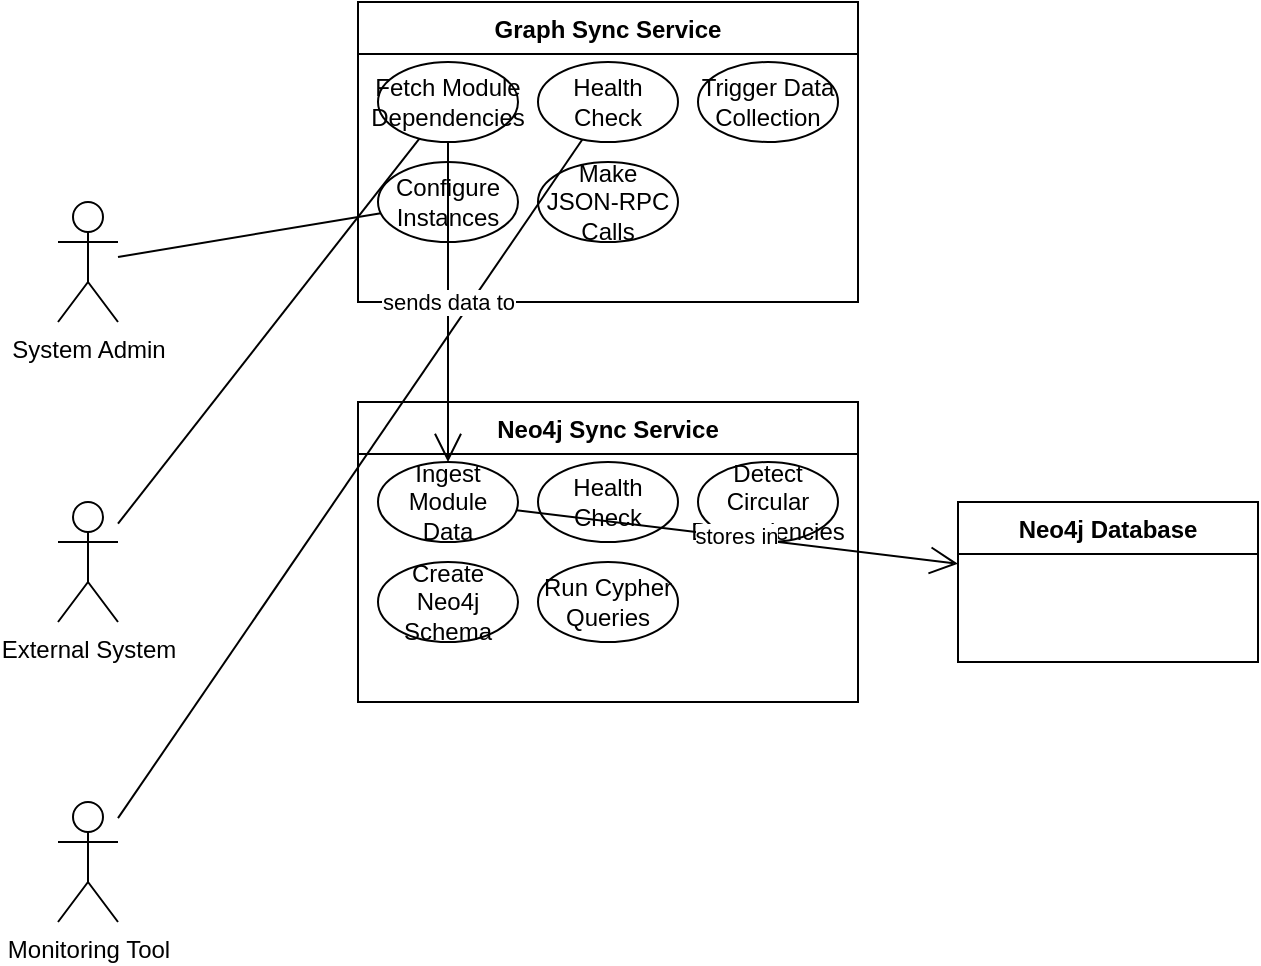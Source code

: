 <mxfile version="" type="device">
  <diagram name="FastAPI Microservices" id="fastapi-microservices">
    <mxGraphModel dx="1422" dy="794" grid="1" gridSize="10" guides="1" tooltips="1" connect="1" arrows="1" fold="1" page="1" pageScale="1" pageWidth="827" pageHeight="1169" math="0" shadow="0">
      <root>
        <mxCell id="0" />
        <mxCell id="1" parent="0" />
        
        <!-- Actors -->
        <mxCell id="actor-sys-admin" value="System Admin" style="shape=umlActor;verticalLabelPosition=bottom;verticalAlign=top;html=1;outlineConnect=0;" vertex="1" parent="1">
          <mxGeometry x="50" y="150" width="30" height="60" as="geometry" />
        </mxCell>
        <mxCell id="actor-ext-system" value="External System" style="shape=umlActor;verticalLabelPosition=bottom;verticalAlign=top;html=1;outlineConnect=0;" vertex="1" parent="1">
          <mxGeometry x="50" y="300" width="30" height="60" as="geometry" />
        </mxCell>
        <mxCell id="actor-monitor" value="Monitoring Tool" style="shape=umlActor;verticalLabelPosition=bottom;verticalAlign=top;html=1;outlineConnect=0;" vertex="1" parent="1">
          <mxGeometry x="50" y="450" width="30" height="60" as="geometry" />
        </mxCell>
        
        <!-- Graph Sync Service -->
        <mxCell id="graph-sync" value="Graph Sync Service" style="swimlane;fontStyle=1;align=center;verticalAlign=top;childLayout=stackLayout;horizontal=1;startSize=26;horizontalStack=0;resizeParent=1;resizeParentMax=0;resizeLast=0;collapsible=1;marginBottom=0;" vertex="1" parent="1">
          <mxGeometry x="200" y="50" width="250" height="150" as="geometry" />
        </mxCell>
        <mxCell id="uc-fetch-dep" value="Fetch Module Dependencies" style="ellipse;whiteSpace=wrap;html=1;" vertex="1" parent="graph-sync">
          <mxGeometry x="10" y="30" width="70" height="40" as="geometry" />
        </mxCell>
        <mxCell id="uc-health-check1" value="Health Check" style="ellipse;whiteSpace=wrap;html=1;" vertex="1" parent="graph-sync">
          <mxGeometry x="90" y="30" width="70" height="40" as="geometry" />
        </mxCell>
        <mxCell id="uc-trigger-collection" value="Trigger Data Collection" style="ellipse;whiteSpace=wrap;html=1;" vertex="1" parent="graph-sync">
          <mxGeometry x="170" y="30" width="70" height="40" as="geometry" />
        </mxCell>
        <mxCell id="uc-configure-instances" value="Configure Instances" style="ellipse;whiteSpace=wrap;html=1;" vertex="1" parent="graph-sync">
          <mxGeometry x="10" y="80" width="70" height="40" as="geometry" />
        </mxCell>
        <mxCell id="uc-make-rpc" value="Make JSON-RPC Calls" style="ellipse;whiteSpace=wrap;html=1;" vertex="1" parent="graph-sync">
          <mxGeometry x="90" y="80" width="70" height="40" as="geometry" />
        </mxCell>
        
        <!-- Neo4j Sync Service -->
        <mxCell id="neo4j-sync" value="Neo4j Sync Service" style="swimlane;fontStyle=1;align=center;verticalAlign=top;childLayout=stackLayout;horizontal=1;startSize=26;horizontalStack=0;resizeParent=1;resizeParentMax=0;resizeLast=0;collapsible=1;marginBottom=0;" vertex="1" parent="1">
          <mxGeometry x="200" y="250" width="250" height="150" as="geometry" />
        </mxCell>
        <mxCell id="uc-ingest-data" value="Ingest Module Data" style="ellipse;whiteSpace=wrap;html=1;" vertex="1" parent="neo4j-sync">
          <mxGeometry x="10" y="30" width="70" height="40" as="geometry" />
        </mxCell>
        <mxCell id="uc-health-check2" value="Health Check" style="ellipse;whiteSpace=wrap;html=1;" vertex="1" parent="neo4j-sync">
          <mxGeometry x="90" y="30" width="70" height="40" as="geometry" />
        </mxCell>
        <mxCell id="uc-detect-circular" value="Detect Circular Dependencies" style="ellipse;whiteSpace=wrap;html=1;" vertex="1" parent="neo4j-sync">
          <mxGeometry x="170" y="30" width="70" height="40" as="geometry" />
        </mxCell>
        <mxCell id="uc-create-schema" value="Create Neo4j Schema" style="ellipse;whiteSpace=wrap;html=1;" vertex="1" parent="neo4j-sync">
          <mxGeometry x="10" y="80" width="70" height="40" as="geometry" />
        </mxCell>
        <mxCell id="uc-run-cypher" value="Run Cypher Queries" style="ellipse;whiteSpace=wrap;html=1;" vertex="1" parent="neo4j-sync">
          <mxGeometry x="90" y="80" width="70" height="40" as="geometry" />
        </mxCell>
        
        <!-- Neo4j Database -->
        <mxCell id="neo4j-db" value="Neo4j Database" style="swimlane;fontStyle=1;align=center;verticalAlign=top;childLayout=stackLayout;horizontal=1;startSize=26;horizontalStack=0;resizeParent=1;resizeParentMax=0;resizeLast=0;collapsible=1;marginBottom=0;" vertex="1" parent="1">
          <mxGeometry x="500" y="300" width="150" height="80" as="geometry" />
        </mxCell>
        
        <!-- Connections -->
        <mxCell id="conn1" value="" style="endArrow=none;html=1;rounded=0;" edge="1" parent="1" source="actor-sys-admin" target="uc-configure-instances">
          <mxGeometry width="50" height="50" relative="1" as="geometry">
            <mxPoint x="100" y="180" as="sourcePoint" />
            <mxPoint x="250" y="150" as="targetPoint" />
          </mxGeometry>
        </mxCell>
        <mxCell id="conn2" value="" style="endArrow=none;html=1;rounded=0;" edge="1" parent="1" source="actor-ext-system" target="uc-fetch-dep">
          <mxGeometry width="50" height="50" relative="1" as="geometry">
            <mxPoint x="100" y="330" as="sourcePoint" />
            <mxPoint x="250" y="100" as="targetPoint" />
          </mxGeometry>
        </mxCell>
        <mxCell id="conn3" value="" style="endArrow=none;html=1;rounded=0;" edge="1" parent="1" source="actor-monitor" target="uc-health-check1">
          <mxGeometry width="50" height="50" relative="1" as="geometry">
            <mxPoint x="100" y="480" as="sourcePoint" />
            <mxPoint x="320" y="100" as="targetPoint" />
          </mxGeometry>
        </mxCell>
        
        <!-- Service interactions -->
        <mxCell id="service-conn1" value="sends data to" style="endArrow=open;endSize=12;html=1;rounded=0;" edge="1" parent="1" source="uc-fetch-dep" target="uc-ingest-data">
          <mxGeometry width="160" relative="1" as="geometry">
            <mxPoint x="250" y="100" as="sourcePoint" />
            <mxPoint x="250" y="280" as="targetPoint" />
          </mxGeometry>
        </mxCell>
        <mxCell id="service-conn2" value="stores in" style="endArrow=open;endSize=12;html=1;rounded=0;" edge="1" parent="1" source="uc-ingest-data" target="neo4j-db">
          <mxGeometry width="160" relative="1" as="geometry">
            <mxPoint x="280" y="300" as="sourcePoint" />
            <mxPoint x="500" y="340" as="targetPoint" />
          </mxGeometry>
        </mxCell>
        
      </root>
    </mxGraphModel>
  </diagram>
</mxfile>